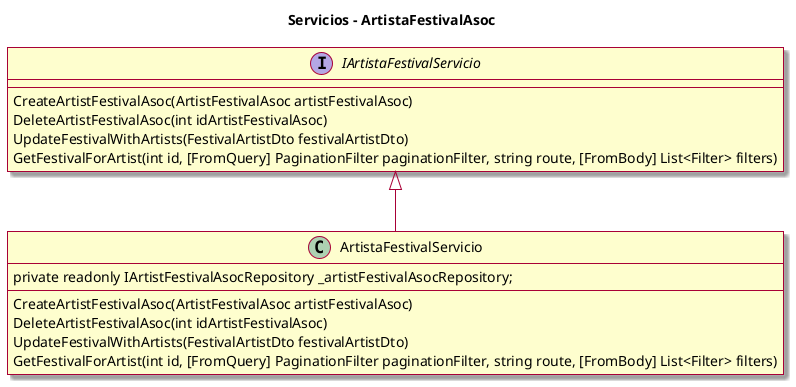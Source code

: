@startuml presentacion
skin rose
skinparam linetype polyline

title Servicios - ArtistaFestivalAsoc

interface i as "IArtistaFestivalServicio"{
    CreateArtistFestivalAsoc(ArtistFestivalAsoc artistFestivalAsoc)
    DeleteArtistFestivalAsoc(int idArtistFestivalAsoc)
    UpdateFestivalWithArtists(FestivalArtistDto festivalArtistDto)
    GetFestivalForArtist(int id, [FromQuery] PaginationFilter paginationFilter, string route, [FromBody] List<Filter> filters)

}

class c as "ArtistaFestivalServicio"{
    private readonly IArtistFestivalAsocRepository _artistFestivalAsocRepository;
    CreateArtistFestivalAsoc(ArtistFestivalAsoc artistFestivalAsoc)
    DeleteArtistFestivalAsoc(int idArtistFestivalAsoc)
    UpdateFestivalWithArtists(FestivalArtistDto festivalArtistDto)
    GetFestivalForArtist(int id, [FromQuery] PaginationFilter paginationFilter, string route, [FromBody] List<Filter> filters)
}

i <|-- c
@enduml